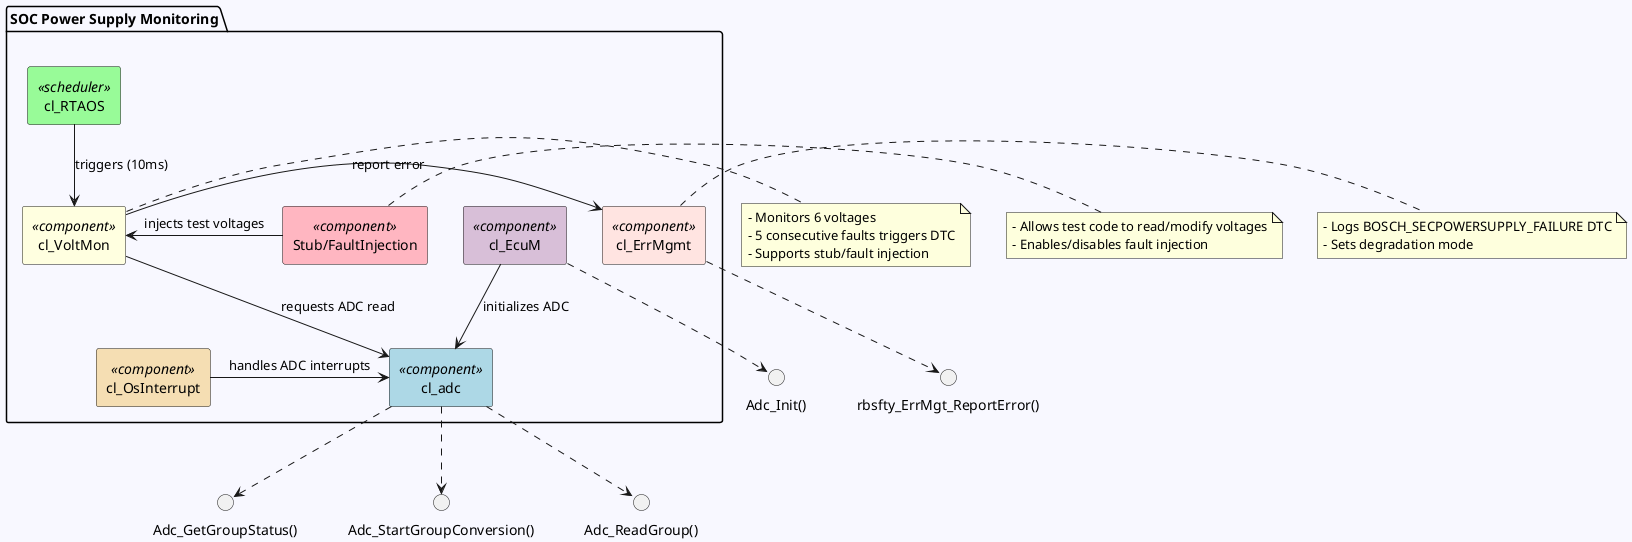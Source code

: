 @startuml
' Global style for clarity
skinparam componentStyle rectangle
skinparam backgroundColor #f8f8ff

package "SOC Power Supply Monitoring" {
    [cl_RTAOS] <<scheduler>>  #palegreen
    [cl_VoltMon] <<component>> #lightyellow
    [cl_adc] <<component>> #lightblue
    [cl_OsInterrupt] <<component>> #wheat
    [cl_EcuM] <<component>> #thistle
    [cl_ErrMgmt] <<component>> #mistyrose
    [Stub/FaultInjection] <<component>> #lightpink
}

' API interfaces
interface "Adc_GetGroupStatus()" as I_AdcGetGroupStatus
interface "Adc_StartGroupConversion()" as I_AdcStartGroupConversion
interface "Adc_ReadGroup()" as I_AdcReadGroup
interface "Adc_Init()" as I_AdcInit
interface "rbsfty_ErrMgt_ReportError()" as I_ErrMgtReportError

' Connections
[cl_RTAOS] -down-> [cl_VoltMon] : triggers (10ms)
[cl_VoltMon] -down-> [cl_adc] : requests ADC read
[cl_adc] ..> I_AdcGetGroupStatus
[cl_adc] ..> I_AdcStartGroupConversion
[cl_adc] ..> I_AdcReadGroup

[cl_OsInterrupt] -right-> [cl_adc] : handles ADC interrupts

[cl_EcuM] ..> I_AdcInit
[cl_EcuM] -down-> [cl_adc] : initializes ADC

[cl_VoltMon] -right-> [cl_ErrMgmt] : report error
[cl_ErrMgmt] ..> I_ErrMgtReportError

' Fault injection/test stub
[Stub/FaultInjection] -left-> [cl_VoltMon] : injects test voltages

' Notes for clarity
note right of [cl_VoltMon]
- Monitors 6 voltages
- 5 consecutive faults triggers DTC
- Supports stub/fault injection
end note

note right of [Stub/FaultInjection]
- Allows test code to read/modify voltages
- Enables/disables fault injection
end note

note right of [cl_ErrMgmt]
- Logs BOSCH_SECPOWERSUPPLY_FAILURE DTC
- Sets degradation mode
end note

@enduml